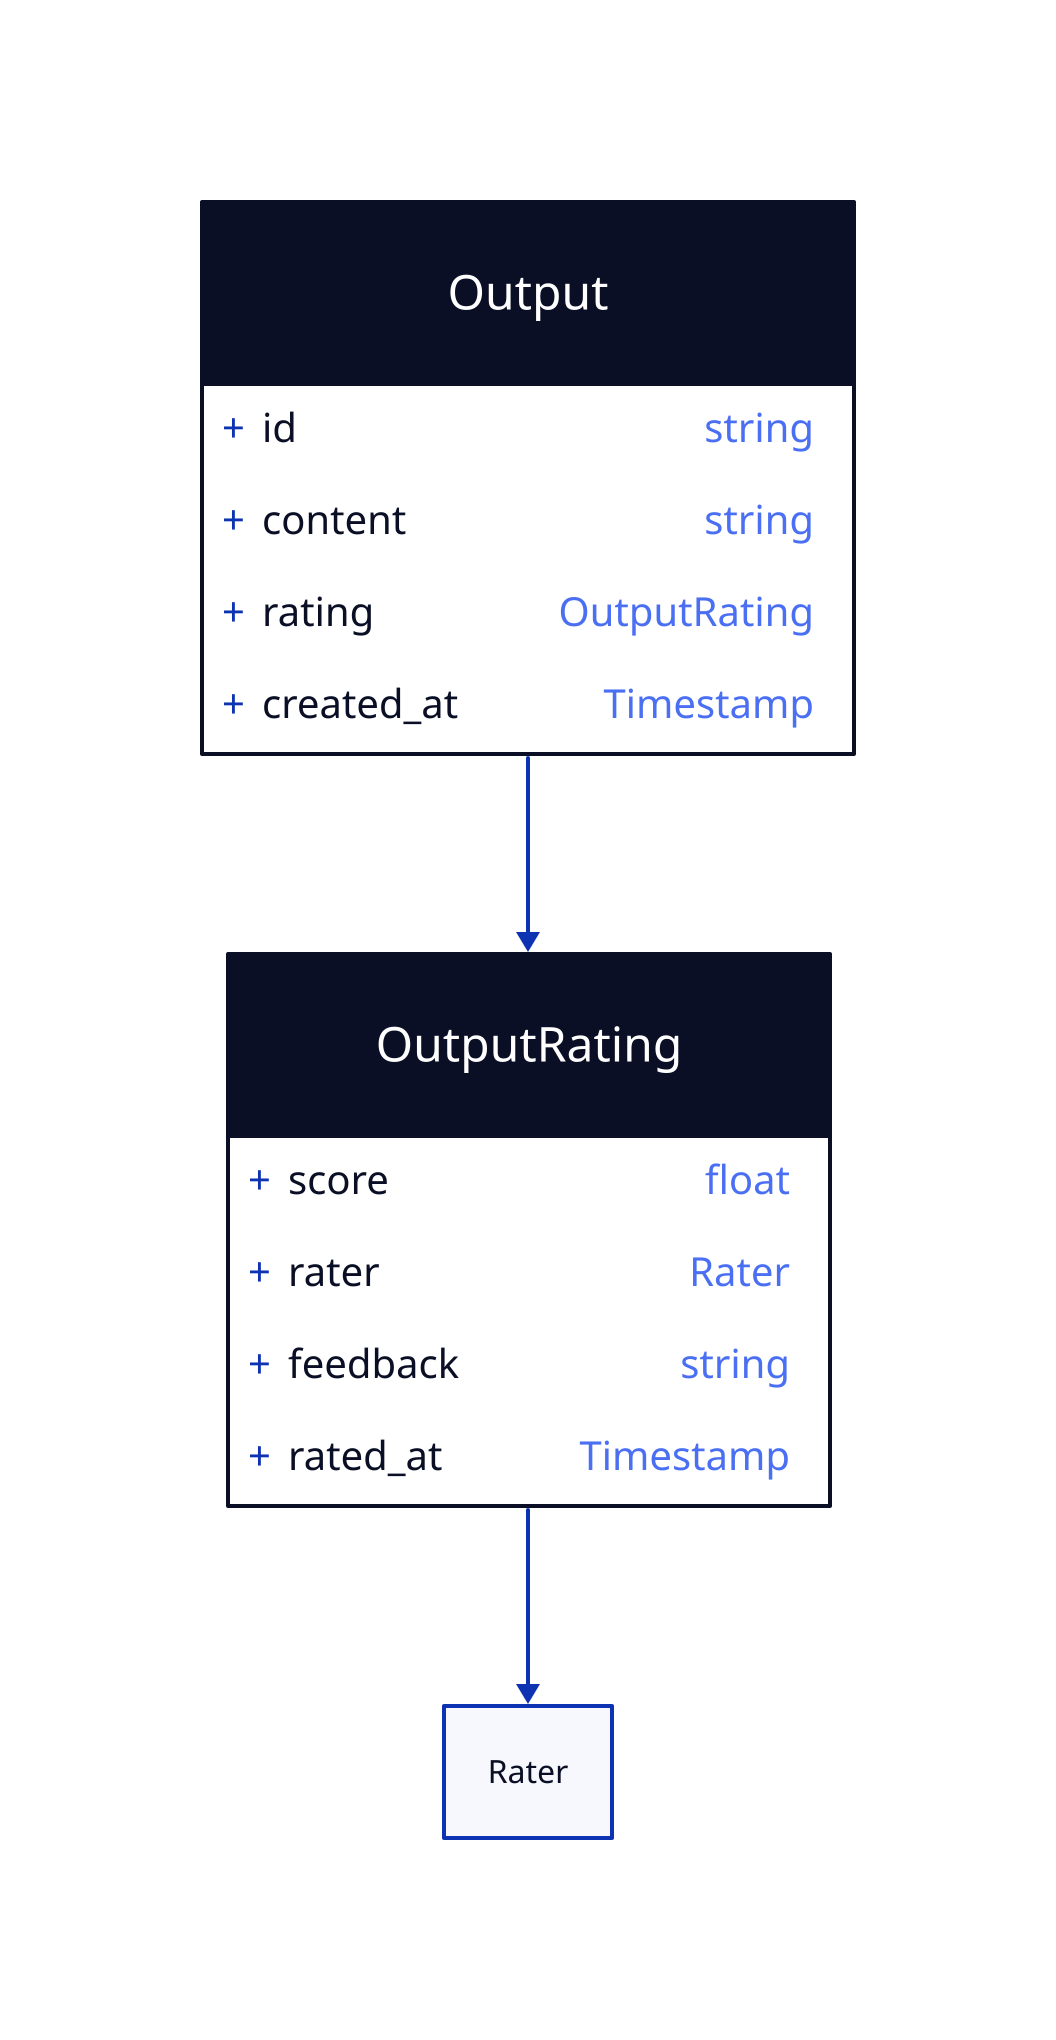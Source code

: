 
# Package - llm.v1

# Class - Output
Output: {
  shape: class
  id: string
  content: string
  rating: OutputRating
  created_at: Timestamp
}

Output -> OutputRating

# Class - OutputRating
OutputRating: {
  shape: class
  score: float
  rater: Rater
  feedback: string
  rated_at: Timestamp
}

OutputRating -> Rater





